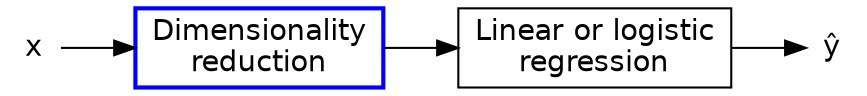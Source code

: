 Digraph g{
    rankdir=LR;
    node[fontname="DejaVuSans" width="0"];
    D[label="Dimensionality\nreduction" shape="box" color="blue" penwidth="2"];
    M[label="Linear or logistic\nregression" shape="box"];
    y[label="ŷ" shape="plaintext"];
    x[shape="plaintext"];
    x -> D -> M -> y;
}
